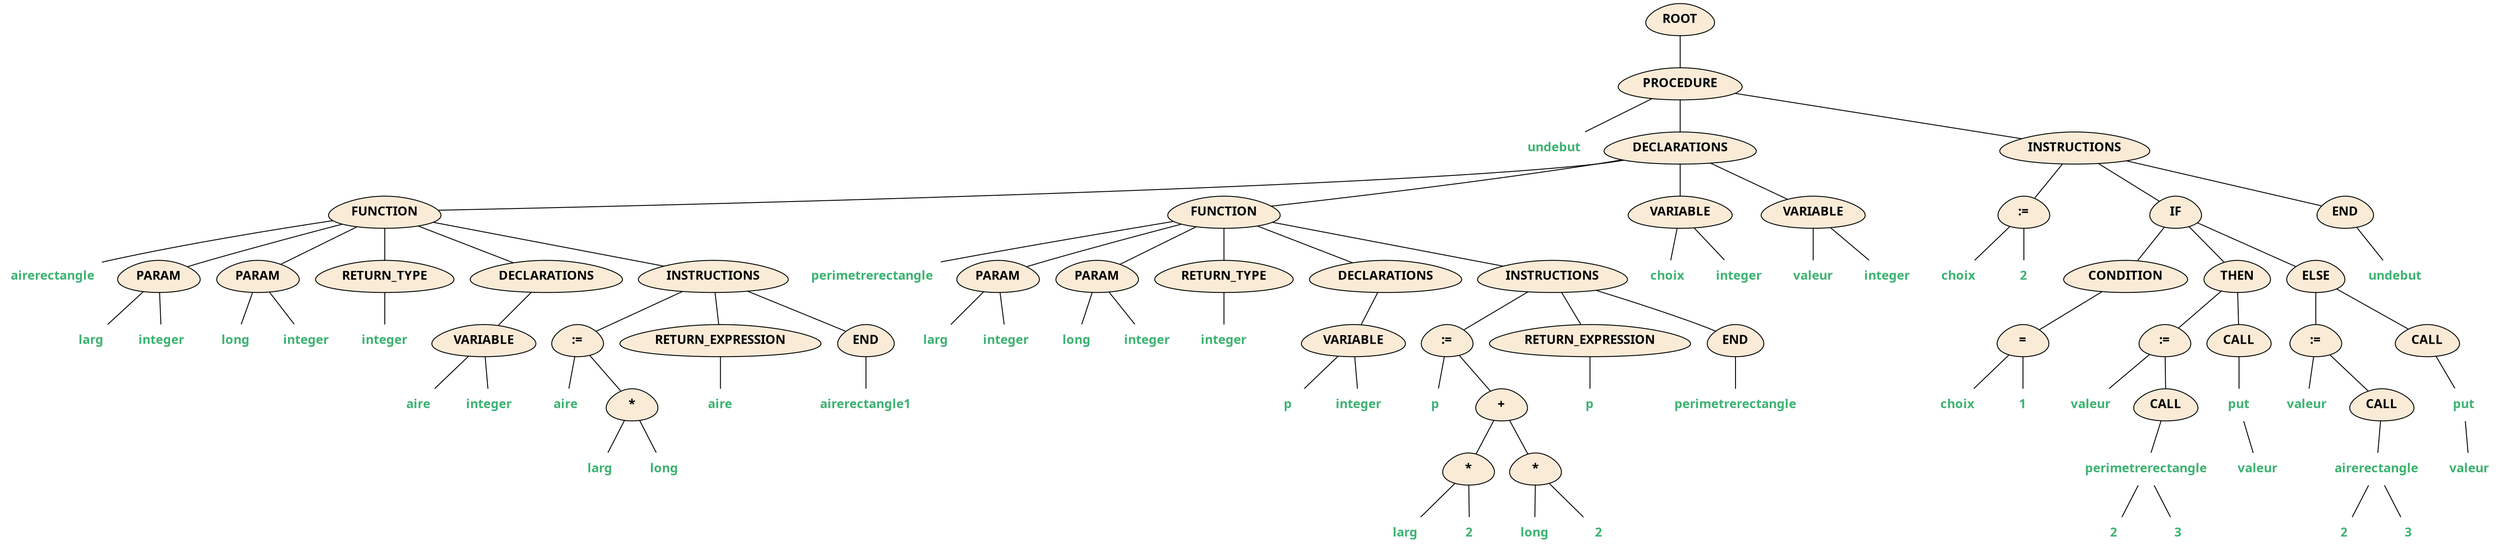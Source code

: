 graph
	{
		fontname="Helvetica bold,bold"
		node [fontname="Helvetica bold,bold"]
		edge [fontname="Helvetica,Arial,sans-serif"]
		{
			label="AST"
			node0;
			node0 [label="ROOT" shape=egg fontcolor=black style=filled fillcolor=antiquewhite];
			node1;
			node1 [label="PROCEDURE" shape=egg fontcolor=black style=filled fillcolor=antiquewhite];
			node0 -- node1;
			node2;
			node2 [label="undebut" shape=plaintext fontcolor=mediumseagreen];
			node1 -- node2;
			node3;
			node3 [label="DECLARATIONS" shape=egg fontcolor=black style=filled fillcolor=antiquewhite];
			node1 -- node3;
			node4;
			node4 [label="FUNCTION" shape=egg fontcolor=black style=filled fillcolor=antiquewhite];
			node3 -- node4;
			node5;
			node5 [label="airerectangle" shape=plaintext fontcolor=mediumseagreen];
			node4 -- node5;
			node6;
			node6 [label="PARAM" shape=egg fontcolor=black style=filled fillcolor=antiquewhite];
			node4 -- node6;
			node7;
			node7 [label="larg" shape=plaintext fontcolor=mediumseagreen];
			node6 -- node7;
			node8;
			node8 [label="integer" shape=plaintext fontcolor=mediumseagreen];
			node6 -- node8;
			node9;
			node9 [label="PARAM" shape=egg fontcolor=black style=filled fillcolor=antiquewhite];
			node4 -- node9;
			node10;
			node10 [label="long" shape=plaintext fontcolor=mediumseagreen];
			node9 -- node10;
			node11;
			node11 [label="integer" shape=plaintext fontcolor=mediumseagreen];
			node9 -- node11;
			node12;
			node12 [label="RETURN_TYPE" shape=egg fontcolor=black style=filled fillcolor=antiquewhite];
			node4 -- node12;
			node13;
			node13 [label="integer" shape=plaintext fontcolor=mediumseagreen];
			node12 -- node13;
			node14;
			node14 [label="DECLARATIONS" shape=egg fontcolor=black style=filled fillcolor=antiquewhite];
			node4 -- node14;
			node15;
			node15 [label="VARIABLE" shape=egg fontcolor=black style=filled fillcolor=antiquewhite];
			node14 -- node15;
			node16;
			node16 [label="aire" shape=plaintext fontcolor=mediumseagreen];
			node15 -- node16;
			node17;
			node17 [label="integer" shape=plaintext fontcolor=mediumseagreen];
			node15 -- node17;
			node18;
			node18 [label="INSTRUCTIONS" shape=egg fontcolor=black style=filled fillcolor=antiquewhite];
			node4 -- node18;
			node19;
			node19 [label="aire" shape=plaintext fontcolor=mediumseagreen];
			node20;
			node20 [label="larg" shape=plaintext fontcolor=mediumseagreen];
			node21;
			node21 [label="long" shape=plaintext fontcolor=mediumseagreen];
			node22;
			node22 [label="*" shape=egg fontcolor=black style=filled fillcolor=antiquewhite];
			node22 -- node21;
			node22 -- node20;
			node23;
			node23 [label=":=" shape=egg fontcolor=black style=filled fillcolor=antiquewhite];
			node18 -- node23;
			node23 -- node19;
			node23 -- node22;
			node24;
			node24 [label="RETURN_EXPRESSION" shape=egg fontcolor=black style=filled fillcolor=antiquewhite];
			node18 -- node24;
			node25;
			node25 [label="aire" shape=plaintext fontcolor=mediumseagreen];
			node24 -- node25;
			node26;
			node26 [label="END" shape=egg fontcolor=black style=filled fillcolor=antiquewhite];
			node18 -- node26;
			node27;
			node27 [label="airerectangle1" shape=plaintext fontcolor=mediumseagreen];
			node26 -- node27;
			node28;
			node28 [label="FUNCTION" shape=egg fontcolor=black style=filled fillcolor=antiquewhite];
			node3 -- node28;
			node29;
			node29 [label="perimetrerectangle" shape=plaintext fontcolor=mediumseagreen];
			node28 -- node29;
			node30;
			node30 [label="PARAM" shape=egg fontcolor=black style=filled fillcolor=antiquewhite];
			node28 -- node30;
			node31;
			node31 [label="larg" shape=plaintext fontcolor=mediumseagreen];
			node30 -- node31;
			node32;
			node32 [label="integer" shape=plaintext fontcolor=mediumseagreen];
			node30 -- node32;
			node33;
			node33 [label="PARAM" shape=egg fontcolor=black style=filled fillcolor=antiquewhite];
			node28 -- node33;
			node34;
			node34 [label="long" shape=plaintext fontcolor=mediumseagreen];
			node33 -- node34;
			node35;
			node35 [label="integer" shape=plaintext fontcolor=mediumseagreen];
			node33 -- node35;
			node36;
			node36 [label="RETURN_TYPE" shape=egg fontcolor=black style=filled fillcolor=antiquewhite];
			node28 -- node36;
			node37;
			node37 [label="integer" shape=plaintext fontcolor=mediumseagreen];
			node36 -- node37;
			node38;
			node38 [label="DECLARATIONS" shape=egg fontcolor=black style=filled fillcolor=antiquewhite];
			node28 -- node38;
			node39;
			node39 [label="VARIABLE" shape=egg fontcolor=black style=filled fillcolor=antiquewhite];
			node38 -- node39;
			node40;
			node40 [label="p" shape=plaintext fontcolor=mediumseagreen];
			node39 -- node40;
			node41;
			node41 [label="integer" shape=plaintext fontcolor=mediumseagreen];
			node39 -- node41;
			node42;
			node42 [label="INSTRUCTIONS" shape=egg fontcolor=black style=filled fillcolor=antiquewhite];
			node28 -- node42;
			node43;
			node43 [label="p" shape=plaintext fontcolor=mediumseagreen];
			node44;
			node44 [label="larg" shape=plaintext fontcolor=mediumseagreen];
			node45;
			node45 [label="2" shape=plaintext fontcolor=mediumseagreen];
			node46;
			node46 [label="*" shape=egg fontcolor=black style=filled fillcolor=antiquewhite];
			node46 -- node45;
			node46 -- node44;
			node47;
			node47 [label="long" shape=plaintext fontcolor=mediumseagreen];
			node48;
			node48 [label="2" shape=plaintext fontcolor=mediumseagreen];
			node49;
			node49 [label="*" shape=egg fontcolor=black style=filled fillcolor=antiquewhite];
			node49 -- node48;
			node49 -- node47;
			node50;
			node50 [label="+" shape=egg fontcolor=black style=filled fillcolor=antiquewhite];
			node50 -- node46;
			node50 -- node49;
			node51;
			node51 [label=":=" shape=egg fontcolor=black style=filled fillcolor=antiquewhite];
			node42 -- node51;
			node51 -- node43;
			node51 -- node50;
			node52;
			node52 [label="RETURN_EXPRESSION" shape=egg fontcolor=black style=filled fillcolor=antiquewhite];
			node42 -- node52;
			node53;
			node53 [label="p" shape=plaintext fontcolor=mediumseagreen];
			node52 -- node53;
			node54;
			node54 [label="END" shape=egg fontcolor=black style=filled fillcolor=antiquewhite];
			node42 -- node54;
			node55;
			node55 [label="perimetrerectangle" shape=plaintext fontcolor=mediumseagreen];
			node54 -- node55;
			node56;
			node56 [label="VARIABLE" shape=egg fontcolor=black style=filled fillcolor=antiquewhite];
			node3 -- node56;
			node57;
			node57 [label="choix" shape=plaintext fontcolor=mediumseagreen];
			node56 -- node57;
			node58;
			node58 [label="integer" shape=plaintext fontcolor=mediumseagreen];
			node56 -- node58;
			node59;
			node59 [label="VARIABLE" shape=egg fontcolor=black style=filled fillcolor=antiquewhite];
			node3 -- node59;
			node60;
			node60 [label="valeur" shape=plaintext fontcolor=mediumseagreen];
			node59 -- node60;
			node61;
			node61 [label="integer" shape=plaintext fontcolor=mediumseagreen];
			node59 -- node61;
			node62;
			node62 [label="INSTRUCTIONS" shape=egg fontcolor=black style=filled fillcolor=antiquewhite];
			node1 -- node62;
			node63;
			node63 [label="choix" shape=plaintext fontcolor=mediumseagreen];
			node64;
			node64 [label="2" shape=plaintext fontcolor=mediumseagreen];
			node65;
			node65 [label=":=" shape=egg fontcolor=black style=filled fillcolor=antiquewhite];
			node62 -- node65;
			node65 -- node63;
			node65 -- node64;
			node66;
			node66 [label="IF" shape=egg fontcolor=black style=filled fillcolor=antiquewhite];
			node62 -- node66;
			node67;
			node67 [label="CONDITION" shape=egg fontcolor=black style=filled fillcolor=antiquewhite];
			node66 -- node67;
			node68;
			node68 [label="choix" shape=plaintext fontcolor=mediumseagreen];
			node69;
			node69 [label="1" shape=plaintext fontcolor=mediumseagreen];
			node70;
			node70 [label="=" shape=egg fontcolor=black style=filled fillcolor=antiquewhite];
			node70 -- node69;
			node70 -- node68;
			node67 -- node70;
			node71;
			node71 [label="THEN" shape=egg fontcolor=black style=filled fillcolor=antiquewhite];
			node66 -- node71;
			node72;
			node72 [label="valeur" shape=plaintext fontcolor=mediumseagreen];
			node73;
			node73 [label="perimetrerectangle" shape=plaintext fontcolor=mediumseagreen];
			node74;
			node74 [label="CALL" shape=egg fontcolor=black style=filled fillcolor=antiquewhite];
			node74 -- node73;
			node75;
			node75 [label="2" shape=plaintext fontcolor=mediumseagreen];
			node73 -- node75;
			node76;
			node76 [label="3" shape=plaintext fontcolor=mediumseagreen];
			node73 -- node76;
			node77;
			node77 [label=":=" shape=egg fontcolor=black style=filled fillcolor=antiquewhite];
			node71 -- node77;
			node77 -- node72;
			node77 -- node74;
			node78;
			node78 [label="put" shape=plaintext fontcolor=mediumseagreen];
			node79;
			node79 [label="CALL" shape=egg fontcolor=black style=filled fillcolor=antiquewhite];
			node79 -- node78;
			node80;
			node80 [label="valeur" shape=plaintext fontcolor=mediumseagreen];
			node78 -- node80;
			node71 -- node79;
			node81;
			node81 [label="ELSE" shape=egg fontcolor=black style=filled fillcolor=antiquewhite];
			node66 -- node81;
			node82;
			node82 [label="valeur" shape=plaintext fontcolor=mediumseagreen];
			node83;
			node83 [label="airerectangle" shape=plaintext fontcolor=mediumseagreen];
			node84;
			node84 [label="CALL" shape=egg fontcolor=black style=filled fillcolor=antiquewhite];
			node84 -- node83;
			node85;
			node85 [label="2" shape=plaintext fontcolor=mediumseagreen];
			node83 -- node85;
			node86;
			node86 [label="3" shape=plaintext fontcolor=mediumseagreen];
			node83 -- node86;
			node87;
			node87 [label=":=" shape=egg fontcolor=black style=filled fillcolor=antiquewhite];
			node81 -- node87;
			node87 -- node82;
			node87 -- node84;
			node88;
			node88 [label="put" shape=plaintext fontcolor=mediumseagreen];
			node89;
			node89 [label="CALL" shape=egg fontcolor=black style=filled fillcolor=antiquewhite];
			node89 -- node88;
			node90;
			node90 [label="valeur" shape=plaintext fontcolor=mediumseagreen];
			node88 -- node90;
			node81 -- node89;
			node91;
			node91 [label="END" shape=egg fontcolor=black style=filled fillcolor=antiquewhite];
			node62 -- node91;
			node92;
			node92 [label="undebut" shape=plaintext fontcolor=mediumseagreen];
			node91 -- node92;
		}
	}